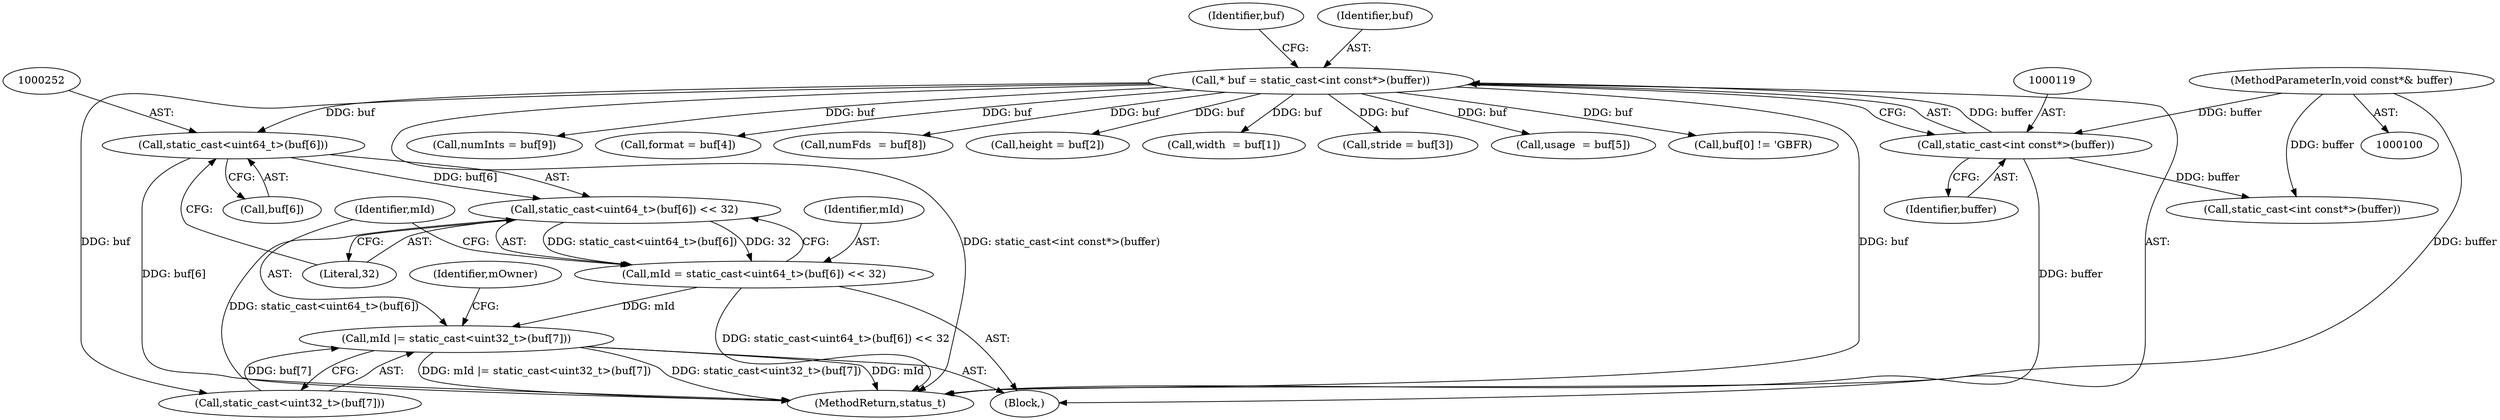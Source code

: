 digraph "0_Android_38803268570f90e97452cd9a30ac831661829091@array" {
"1000251" [label="(Call,static_cast<uint64_t>(buf[6]))"];
"1000116" [label="(Call,* buf = static_cast<int const*>(buffer))"];
"1000118" [label="(Call,static_cast<int const*>(buffer))"];
"1000101" [label="(MethodParameterIn,void const*& buffer)"];
"1000250" [label="(Call,static_cast<uint64_t>(buf[6]) << 32)"];
"1000248" [label="(Call,mId = static_cast<uint64_t>(buf[6]) << 32)"];
"1000257" [label="(Call,mId |= static_cast<uint32_t>(buf[7]))"];
"1000136" [label="(Call,numInts = buf[9])"];
"1000248" [label="(Call,mId = static_cast<uint64_t>(buf[6]) << 32)"];
"1000120" [label="(Identifier,buffer)"];
"1000190" [label="(Call,format = buf[4])"];
"1000257" [label="(Call,mId |= static_cast<uint32_t>(buf[7]))"];
"1000258" [label="(Identifier,mId)"];
"1000105" [label="(Block,)"];
"1000130" [label="(Call,numFds  = buf[8])"];
"1000180" [label="(Call,height = buf[2])"];
"1000175" [label="(Call,width  = buf[1])"];
"1000250" [label="(Call,static_cast<uint64_t>(buf[6]) << 32)"];
"1000116" [label="(Call,* buf = static_cast<int const*>(buffer))"];
"1000185" [label="(Call,stride = buf[3])"];
"1000101" [label="(MethodParameterIn,void const*& buffer)"];
"1000305" [label="(Call,static_cast<int const*>(buffer))"];
"1000251" [label="(Call,static_cast<uint64_t>(buf[6]))"];
"1000256" [label="(Literal,32)"];
"1000265" [label="(Identifier,mOwner)"];
"1000195" [label="(Call,usage  = buf[5])"];
"1000124" [label="(Identifier,buf)"];
"1000253" [label="(Call,buf[6])"];
"1000117" [label="(Identifier,buf)"];
"1000249" [label="(Identifier,mId)"];
"1000122" [label="(Call,buf[0] != 'GBFR)"];
"1000320" [label="(MethodReturn,status_t)"];
"1000259" [label="(Call,static_cast<uint32_t>(buf[7]))"];
"1000118" [label="(Call,static_cast<int const*>(buffer))"];
"1000251" -> "1000250"  [label="AST: "];
"1000251" -> "1000253"  [label="CFG: "];
"1000252" -> "1000251"  [label="AST: "];
"1000253" -> "1000251"  [label="AST: "];
"1000256" -> "1000251"  [label="CFG: "];
"1000251" -> "1000320"  [label="DDG: buf[6]"];
"1000251" -> "1000250"  [label="DDG: buf[6]"];
"1000116" -> "1000251"  [label="DDG: buf"];
"1000116" -> "1000105"  [label="AST: "];
"1000116" -> "1000118"  [label="CFG: "];
"1000117" -> "1000116"  [label="AST: "];
"1000118" -> "1000116"  [label="AST: "];
"1000124" -> "1000116"  [label="CFG: "];
"1000116" -> "1000320"  [label="DDG: buf"];
"1000116" -> "1000320"  [label="DDG: static_cast<int const*>(buffer)"];
"1000118" -> "1000116"  [label="DDG: buffer"];
"1000116" -> "1000122"  [label="DDG: buf"];
"1000116" -> "1000130"  [label="DDG: buf"];
"1000116" -> "1000136"  [label="DDG: buf"];
"1000116" -> "1000175"  [label="DDG: buf"];
"1000116" -> "1000180"  [label="DDG: buf"];
"1000116" -> "1000185"  [label="DDG: buf"];
"1000116" -> "1000190"  [label="DDG: buf"];
"1000116" -> "1000195"  [label="DDG: buf"];
"1000116" -> "1000259"  [label="DDG: buf"];
"1000118" -> "1000120"  [label="CFG: "];
"1000119" -> "1000118"  [label="AST: "];
"1000120" -> "1000118"  [label="AST: "];
"1000118" -> "1000320"  [label="DDG: buffer"];
"1000101" -> "1000118"  [label="DDG: buffer"];
"1000118" -> "1000305"  [label="DDG: buffer"];
"1000101" -> "1000100"  [label="AST: "];
"1000101" -> "1000320"  [label="DDG: buffer"];
"1000101" -> "1000305"  [label="DDG: buffer"];
"1000250" -> "1000248"  [label="AST: "];
"1000250" -> "1000256"  [label="CFG: "];
"1000256" -> "1000250"  [label="AST: "];
"1000248" -> "1000250"  [label="CFG: "];
"1000250" -> "1000320"  [label="DDG: static_cast<uint64_t>(buf[6])"];
"1000250" -> "1000248"  [label="DDG: static_cast<uint64_t>(buf[6])"];
"1000250" -> "1000248"  [label="DDG: 32"];
"1000248" -> "1000105"  [label="AST: "];
"1000249" -> "1000248"  [label="AST: "];
"1000258" -> "1000248"  [label="CFG: "];
"1000248" -> "1000320"  [label="DDG: static_cast<uint64_t>(buf[6]) << 32"];
"1000248" -> "1000257"  [label="DDG: mId"];
"1000257" -> "1000105"  [label="AST: "];
"1000257" -> "1000259"  [label="CFG: "];
"1000258" -> "1000257"  [label="AST: "];
"1000259" -> "1000257"  [label="AST: "];
"1000265" -> "1000257"  [label="CFG: "];
"1000257" -> "1000320"  [label="DDG: static_cast<uint32_t>(buf[7])"];
"1000257" -> "1000320"  [label="DDG: mId"];
"1000257" -> "1000320"  [label="DDG: mId |= static_cast<uint32_t>(buf[7])"];
"1000259" -> "1000257"  [label="DDG: buf[7]"];
}

